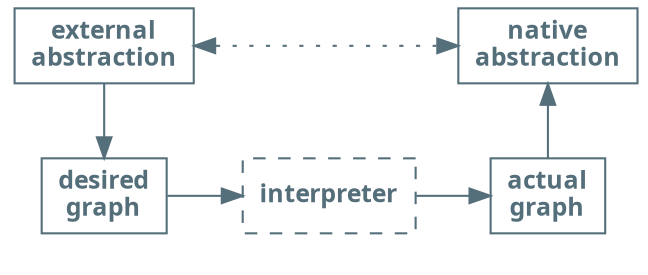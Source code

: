 digraph G {
    bgcolor=transparent
    concentrate=true
    edge [color="#546e7a"]
    fontcolor="#546e7a"
    fontname="JetBrains Mono bold"
    fontsize=12
    node [
        color="#546e7a"
        fontcolor="#546e7a"
        fontname="JetBrains Mono bold"
        fontsize=12
        shape=rectangle
    ]
    nodesep=0.5

    input_abstraction [label="external\nabstraction"]
    input [label="desired\ngraph"]
    interpreter [style=dashed]
    output [label="actual\ngraph"]
    output_abstraction [label="native\nabstraction"]

    input_abstraction -> input
    input_abstraction -> output_abstraction [
        color="#546e7a"
        constraint=false
        dir=both
        style=dotted
    ]
    subgraph cluster {
        color=invis
        rank=same

        {
            input -> interpreter
            interpreter -> output
        }
    }
    output_abstraction -> output [dir=back]
}
